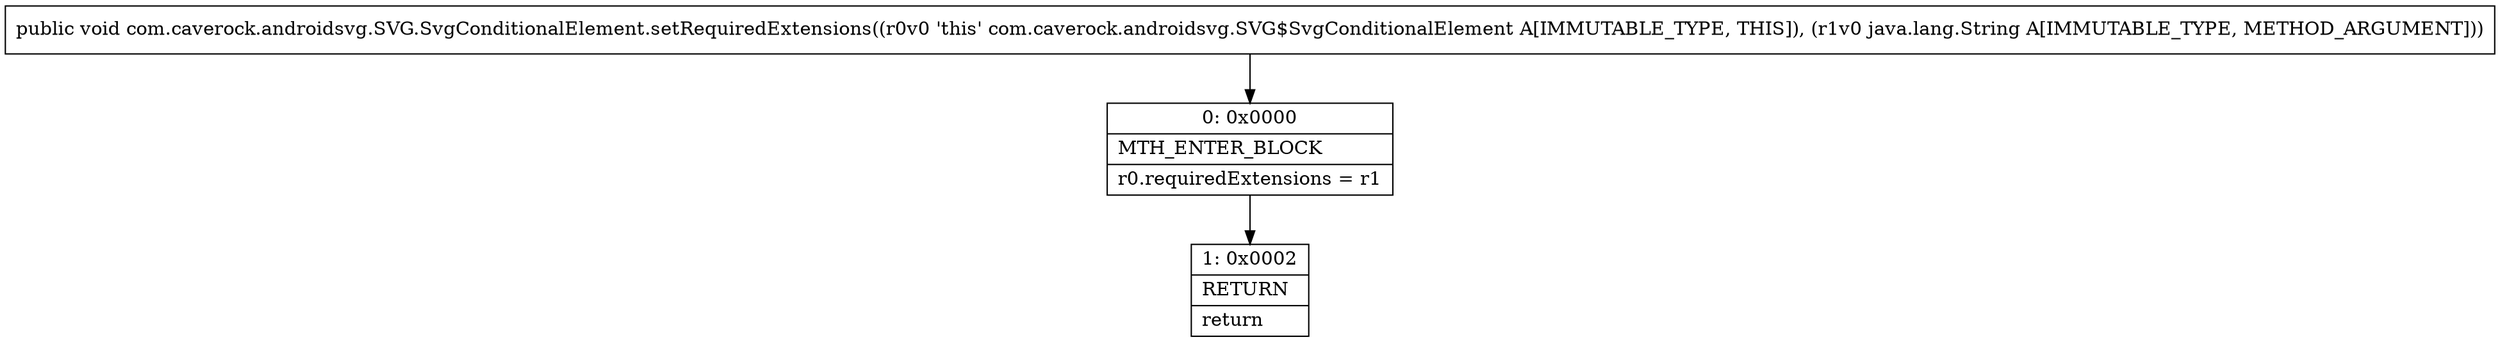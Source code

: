 digraph "CFG forcom.caverock.androidsvg.SVG.SvgConditionalElement.setRequiredExtensions(Ljava\/lang\/String;)V" {
Node_0 [shape=record,label="{0\:\ 0x0000|MTH_ENTER_BLOCK\l|r0.requiredExtensions = r1\l}"];
Node_1 [shape=record,label="{1\:\ 0x0002|RETURN\l|return\l}"];
MethodNode[shape=record,label="{public void com.caverock.androidsvg.SVG.SvgConditionalElement.setRequiredExtensions((r0v0 'this' com.caverock.androidsvg.SVG$SvgConditionalElement A[IMMUTABLE_TYPE, THIS]), (r1v0 java.lang.String A[IMMUTABLE_TYPE, METHOD_ARGUMENT])) }"];
MethodNode -> Node_0;
Node_0 -> Node_1;
}

